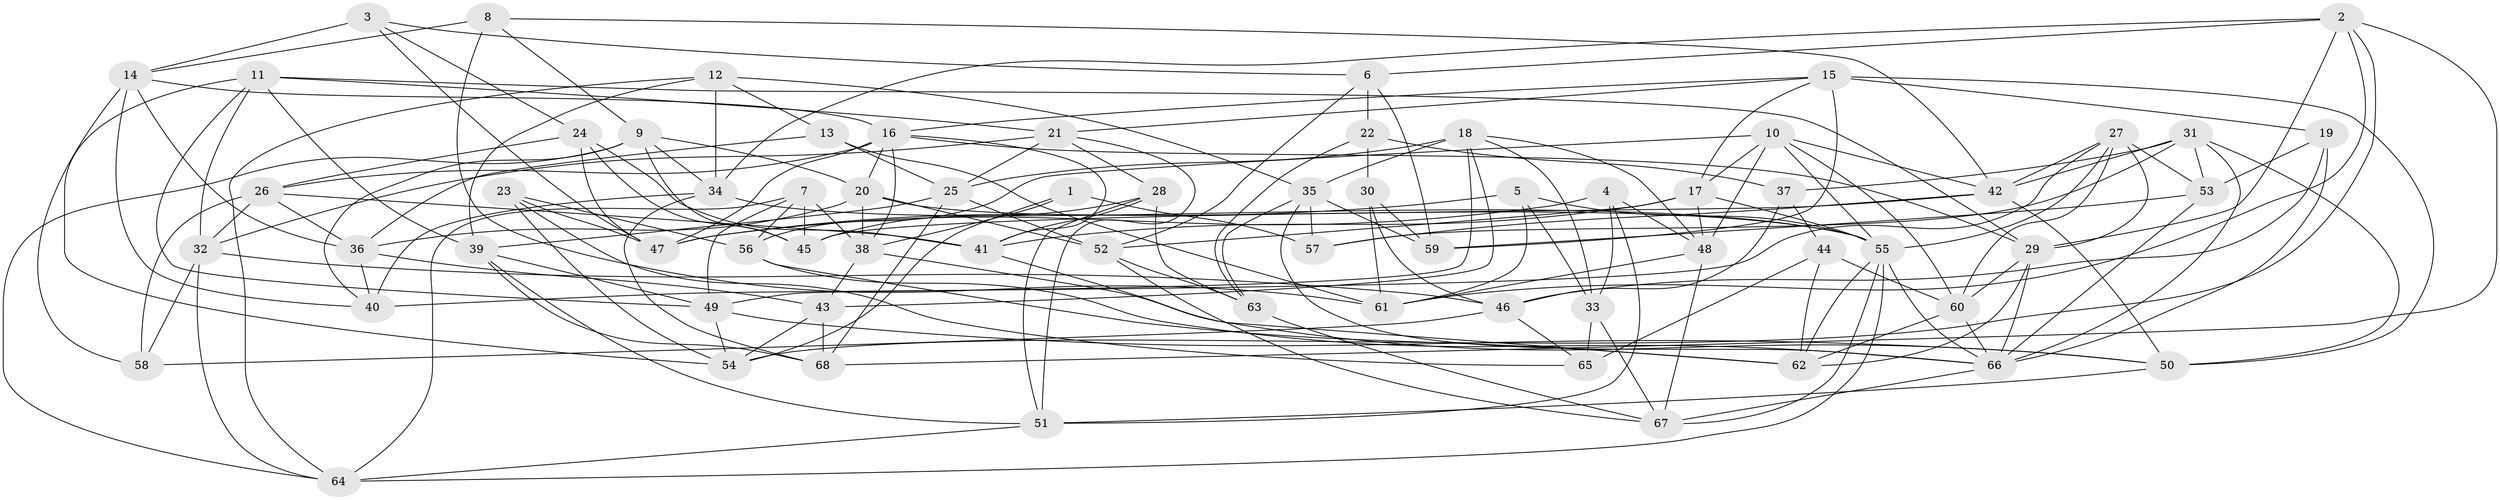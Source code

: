 // original degree distribution, {4: 1.0}
// Generated by graph-tools (version 1.1) at 2025/02/03/09/25 03:02:53]
// undirected, 68 vertices, 187 edges
graph export_dot {
graph [start="1"]
  node [color=gray90,style=filled];
  1;
  2;
  3;
  4;
  5;
  6;
  7;
  8;
  9;
  10;
  11;
  12;
  13;
  14;
  15;
  16;
  17;
  18;
  19;
  20;
  21;
  22;
  23;
  24;
  25;
  26;
  27;
  28;
  29;
  30;
  31;
  32;
  33;
  34;
  35;
  36;
  37;
  38;
  39;
  40;
  41;
  42;
  43;
  44;
  45;
  46;
  47;
  48;
  49;
  50;
  51;
  52;
  53;
  54;
  55;
  56;
  57;
  58;
  59;
  60;
  61;
  62;
  63;
  64;
  65;
  66;
  67;
  68;
  1 -- 38 [weight=1.0];
  1 -- 54 [weight=1.0];
  1 -- 57 [weight=2.0];
  2 -- 6 [weight=1.0];
  2 -- 29 [weight=1.0];
  2 -- 34 [weight=1.0];
  2 -- 54 [weight=1.0];
  2 -- 61 [weight=1.0];
  2 -- 68 [weight=1.0];
  3 -- 6 [weight=1.0];
  3 -- 14 [weight=1.0];
  3 -- 24 [weight=1.0];
  3 -- 47 [weight=1.0];
  4 -- 33 [weight=1.0];
  4 -- 47 [weight=1.0];
  4 -- 48 [weight=1.0];
  4 -- 51 [weight=1.0];
  5 -- 33 [weight=1.0];
  5 -- 47 [weight=1.0];
  5 -- 55 [weight=1.0];
  5 -- 61 [weight=1.0];
  6 -- 22 [weight=2.0];
  6 -- 52 [weight=1.0];
  6 -- 59 [weight=1.0];
  7 -- 38 [weight=1.0];
  7 -- 45 [weight=1.0];
  7 -- 49 [weight=1.0];
  7 -- 56 [weight=2.0];
  7 -- 64 [weight=1.0];
  8 -- 9 [weight=1.0];
  8 -- 14 [weight=1.0];
  8 -- 42 [weight=1.0];
  8 -- 61 [weight=1.0];
  9 -- 20 [weight=1.0];
  9 -- 34 [weight=1.0];
  9 -- 40 [weight=1.0];
  9 -- 45 [weight=1.0];
  9 -- 64 [weight=1.0];
  10 -- 17 [weight=1.0];
  10 -- 42 [weight=1.0];
  10 -- 48 [weight=1.0];
  10 -- 55 [weight=1.0];
  10 -- 56 [weight=1.0];
  10 -- 60 [weight=1.0];
  11 -- 21 [weight=1.0];
  11 -- 29 [weight=1.0];
  11 -- 32 [weight=1.0];
  11 -- 39 [weight=1.0];
  11 -- 49 [weight=1.0];
  11 -- 54 [weight=1.0];
  12 -- 13 [weight=1.0];
  12 -- 34 [weight=2.0];
  12 -- 35 [weight=1.0];
  12 -- 39 [weight=1.0];
  12 -- 64 [weight=1.0];
  13 -- 25 [weight=1.0];
  13 -- 36 [weight=1.0];
  13 -- 61 [weight=1.0];
  14 -- 16 [weight=1.0];
  14 -- 36 [weight=1.0];
  14 -- 40 [weight=1.0];
  14 -- 58 [weight=1.0];
  15 -- 16 [weight=1.0];
  15 -- 17 [weight=1.0];
  15 -- 19 [weight=1.0];
  15 -- 21 [weight=1.0];
  15 -- 50 [weight=1.0];
  15 -- 59 [weight=1.0];
  16 -- 20 [weight=1.0];
  16 -- 26 [weight=1.0];
  16 -- 29 [weight=1.0];
  16 -- 38 [weight=1.0];
  16 -- 41 [weight=1.0];
  16 -- 47 [weight=1.0];
  17 -- 41 [weight=1.0];
  17 -- 48 [weight=1.0];
  17 -- 52 [weight=1.0];
  17 -- 55 [weight=1.0];
  18 -- 25 [weight=1.0];
  18 -- 33 [weight=1.0];
  18 -- 35 [weight=1.0];
  18 -- 43 [weight=1.0];
  18 -- 48 [weight=1.0];
  18 -- 49 [weight=1.0];
  19 -- 46 [weight=1.0];
  19 -- 53 [weight=1.0];
  19 -- 66 [weight=1.0];
  20 -- 36 [weight=1.0];
  20 -- 38 [weight=1.0];
  20 -- 52 [weight=1.0];
  20 -- 55 [weight=1.0];
  21 -- 25 [weight=1.0];
  21 -- 28 [weight=1.0];
  21 -- 32 [weight=1.0];
  21 -- 51 [weight=1.0];
  22 -- 30 [weight=1.0];
  22 -- 37 [weight=2.0];
  22 -- 63 [weight=1.0];
  23 -- 47 [weight=1.0];
  23 -- 54 [weight=1.0];
  23 -- 56 [weight=1.0];
  23 -- 65 [weight=1.0];
  24 -- 26 [weight=1.0];
  24 -- 41 [weight=1.0];
  24 -- 45 [weight=2.0];
  24 -- 47 [weight=1.0];
  25 -- 39 [weight=1.0];
  25 -- 52 [weight=1.0];
  25 -- 68 [weight=1.0];
  26 -- 32 [weight=1.0];
  26 -- 36 [weight=1.0];
  26 -- 41 [weight=1.0];
  26 -- 58 [weight=1.0];
  27 -- 29 [weight=1.0];
  27 -- 40 [weight=1.0];
  27 -- 42 [weight=1.0];
  27 -- 53 [weight=1.0];
  27 -- 55 [weight=1.0];
  27 -- 60 [weight=1.0];
  28 -- 41 [weight=1.0];
  28 -- 45 [weight=1.0];
  28 -- 51 [weight=1.0];
  28 -- 63 [weight=2.0];
  29 -- 60 [weight=1.0];
  29 -- 62 [weight=1.0];
  29 -- 66 [weight=2.0];
  30 -- 46 [weight=1.0];
  30 -- 59 [weight=1.0];
  30 -- 61 [weight=1.0];
  31 -- 37 [weight=1.0];
  31 -- 42 [weight=1.0];
  31 -- 50 [weight=1.0];
  31 -- 53 [weight=1.0];
  31 -- 57 [weight=1.0];
  31 -- 66 [weight=1.0];
  32 -- 46 [weight=1.0];
  32 -- 58 [weight=1.0];
  32 -- 64 [weight=1.0];
  33 -- 65 [weight=2.0];
  33 -- 67 [weight=1.0];
  34 -- 40 [weight=2.0];
  34 -- 55 [weight=1.0];
  34 -- 68 [weight=1.0];
  35 -- 57 [weight=1.0];
  35 -- 59 [weight=1.0];
  35 -- 63 [weight=1.0];
  35 -- 66 [weight=1.0];
  36 -- 40 [weight=1.0];
  36 -- 43 [weight=1.0];
  37 -- 44 [weight=2.0];
  37 -- 46 [weight=1.0];
  38 -- 43 [weight=1.0];
  38 -- 50 [weight=1.0];
  39 -- 49 [weight=1.0];
  39 -- 51 [weight=1.0];
  39 -- 68 [weight=1.0];
  41 -- 62 [weight=1.0];
  42 -- 45 [weight=1.0];
  42 -- 50 [weight=1.0];
  42 -- 57 [weight=2.0];
  43 -- 54 [weight=1.0];
  43 -- 68 [weight=2.0];
  44 -- 60 [weight=1.0];
  44 -- 62 [weight=1.0];
  44 -- 65 [weight=2.0];
  46 -- 58 [weight=1.0];
  46 -- 65 [weight=1.0];
  48 -- 61 [weight=1.0];
  48 -- 67 [weight=1.0];
  49 -- 50 [weight=1.0];
  49 -- 54 [weight=1.0];
  50 -- 51 [weight=1.0];
  51 -- 64 [weight=1.0];
  52 -- 63 [weight=1.0];
  52 -- 67 [weight=1.0];
  53 -- 59 [weight=2.0];
  53 -- 66 [weight=1.0];
  55 -- 62 [weight=1.0];
  55 -- 64 [weight=1.0];
  55 -- 66 [weight=1.0];
  55 -- 67 [weight=1.0];
  56 -- 62 [weight=1.0];
  56 -- 66 [weight=1.0];
  60 -- 62 [weight=1.0];
  60 -- 66 [weight=1.0];
  63 -- 67 [weight=1.0];
  66 -- 67 [weight=1.0];
}
